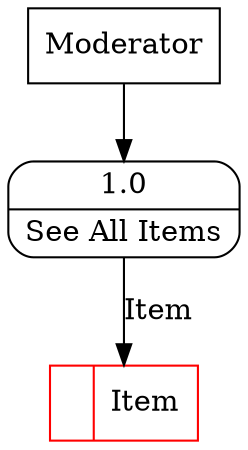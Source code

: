 digraph dfd2{ 
node[shape=record]
200 [label="<f0>  |<f1> Item " color=red];
201 [label="Moderator" shape=box];
202 [label="{<f0> 1.0|<f1> See All Items }" shape=Mrecord];
201 -> 202
202 -> 200 [label="Item"]
}